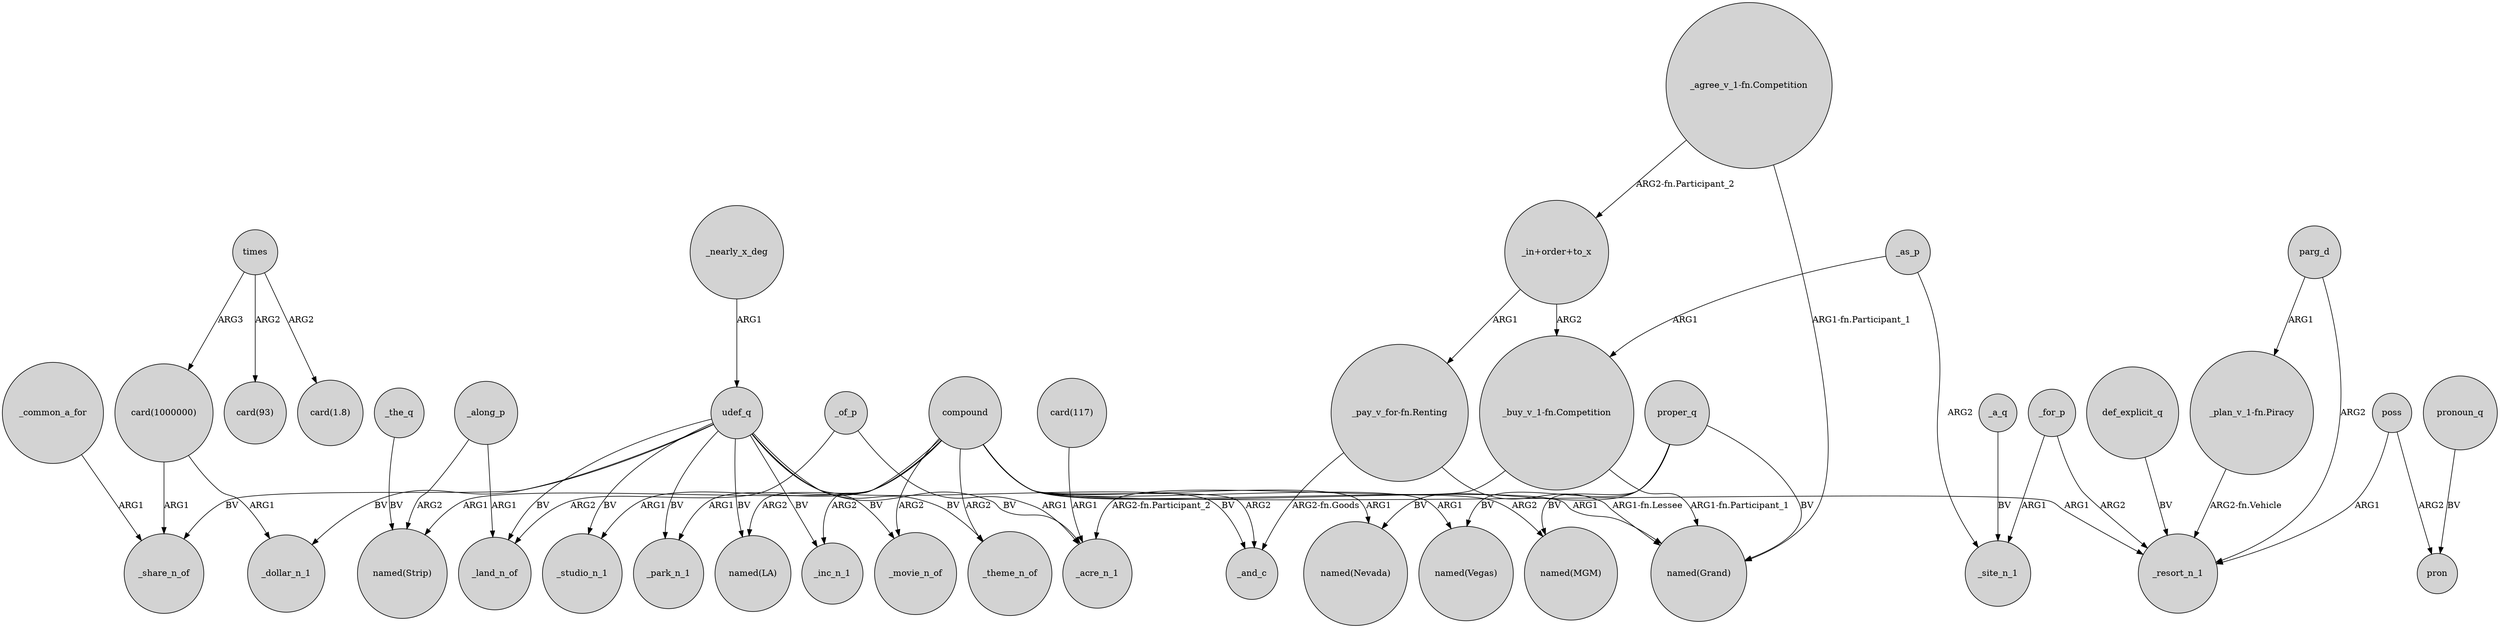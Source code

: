 digraph {
	node [shape=circle style=filled]
	"_in+order+to_x" -> "_buy_v_1-fn.Competition" [label=ARG2]
	compound -> _park_n_1 [label=ARG1]
	"_pay_v_for-fn.Renting" -> "named(Grand)" [label="ARG1-fn.Lessee"]
	_for_p -> _site_n_1 [label=ARG1]
	_the_q -> "named(Strip)" [label=BV]
	times -> "card(1000000)" [label=ARG3]
	_common_a_for -> _share_n_of [label=ARG1]
	"card(117)" -> _acre_n_1 [label=ARG1]
	_along_p -> "named(Strip)" [label=ARG2]
	compound -> _resort_n_1 [label=ARG1]
	_a_q -> _site_n_1 [label=BV]
	udef_q -> _and_c [label=BV]
	proper_q -> "named(MGM)" [label=BV]
	compound -> _and_c [label=ARG2]
	proper_q -> "named(Grand)" [label=BV]
	udef_q -> _movie_n_of [label=BV]
	_as_p -> "_buy_v_1-fn.Competition" [label=ARG1]
	"_in+order+to_x" -> "_pay_v_for-fn.Renting" [label=ARG1]
	pronoun_q -> pron [label=BV]
	udef_q -> _studio_n_1 [label=BV]
	udef_q -> _inc_n_1 [label=BV]
	poss -> pron [label=ARG2]
	compound -> _inc_n_1 [label=ARG2]
	def_explicit_q -> _resort_n_1 [label=BV]
	_of_p -> _land_n_of [label=ARG2]
	times -> "card(93)" [label=ARG2]
	compound -> _studio_n_1 [label=ARG1]
	"_buy_v_1-fn.Competition" -> _acre_n_1 [label="ARG2-fn.Participant_2"]
	compound -> "named(Nevada)" [label=ARG1]
	udef_q -> _share_n_of [label=BV]
	udef_q -> _theme_n_of [label=BV]
	compound -> "named(MGM)" [label=ARG2]
	"_buy_v_1-fn.Competition" -> "named(Grand)" [label="ARG1-fn.Participant_1"]
	compound -> _theme_n_of [label=ARG2]
	udef_q -> _dollar_n_1 [label=BV]
	"card(1000000)" -> _dollar_n_1 [label=ARG1]
	udef_q -> _land_n_of [label=BV]
	udef_q -> _park_n_1 [label=BV]
	"card(1000000)" -> _share_n_of [label=ARG1]
	times -> "card(1.8)" [label=ARG2]
	_of_p -> _acre_n_1 [label=ARG1]
	compound -> "named(LA)" [label=ARG2]
	parg_d -> _resort_n_1 [label=ARG2]
	proper_q -> "named(Nevada)" [label=BV]
	"_pay_v_for-fn.Renting" -> _and_c [label="ARG2-fn.Goods"]
	compound -> _movie_n_of [label=ARG2]
	_as_p -> _site_n_1 [label=ARG2]
	"_agree_v_1-fn.Competition" -> "named(Grand)" [label="ARG1-fn.Participant_1"]
	_nearly_x_deg -> udef_q [label=ARG1]
	poss -> _resort_n_1 [label=ARG1]
	parg_d -> "_plan_v_1-fn.Piracy" [label=ARG1]
	compound -> "named(Strip)" [label=ARG1]
	compound -> "named(Vegas)" [label=ARG1]
	compound -> "named(Grand)" [label=ARG1]
	"_plan_v_1-fn.Piracy" -> _resort_n_1 [label="ARG2-fn.Vehicle"]
	"_agree_v_1-fn.Competition" -> "_in+order+to_x" [label="ARG2-fn.Participant_2"]
	udef_q -> "named(LA)" [label=BV]
	_along_p -> _land_n_of [label=ARG1]
	_for_p -> _resort_n_1 [label=ARG2]
	udef_q -> _acre_n_1 [label=BV]
	proper_q -> "named(Vegas)" [label=BV]
}
